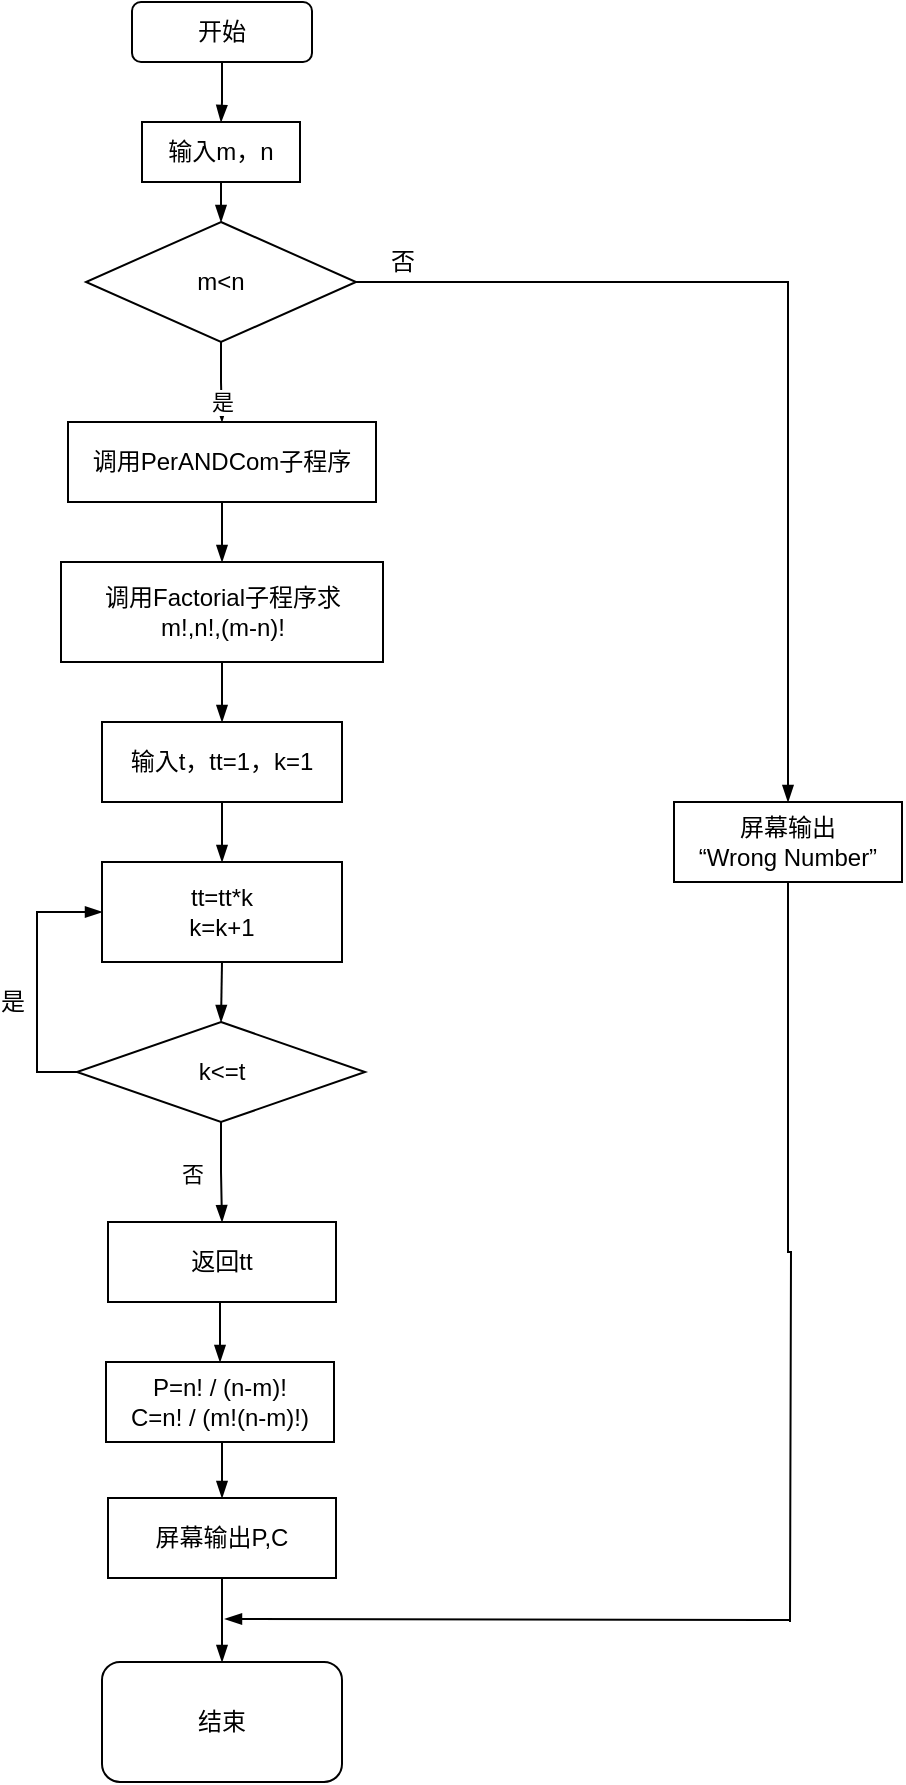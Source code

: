 <mxfile pages="1" version="11.2.9" type="device"><diagram id="AJi4g5S8gfUIYZrUR-KO" name="Page-1"><mxGraphModel dx="1221" dy="599" grid="1" gridSize="10" guides="1" tooltips="1" connect="1" arrows="1" fold="1" page="1" pageScale="1" pageWidth="827" pageHeight="1169" math="0" shadow="0"><root><mxCell id="0"/><mxCell id="1" parent="0"/><mxCell id="f55mgXLf-3909RvQA1nX-26" style="edgeStyle=orthogonalEdgeStyle;rounded=0;orthogonalLoop=1;jettySize=auto;html=1;exitX=0.5;exitY=1;exitDx=0;exitDy=0;endArrow=blockThin;endFill=1;" edge="1" parent="1" source="f55mgXLf-3909RvQA1nX-1" target="f55mgXLf-3909RvQA1nX-3"><mxGeometry relative="1" as="geometry"/></mxCell><mxCell id="f55mgXLf-3909RvQA1nX-1" value="开始" style="rounded=1;whiteSpace=wrap;html=1;" vertex="1" parent="1"><mxGeometry x="101" y="70" width="90" height="30" as="geometry"/></mxCell><mxCell id="f55mgXLf-3909RvQA1nX-27" style="edgeStyle=orthogonalEdgeStyle;rounded=0;orthogonalLoop=1;jettySize=auto;html=1;exitX=0.5;exitY=1;exitDx=0;exitDy=0;entryX=0.5;entryY=0;entryDx=0;entryDy=0;endArrow=blockThin;endFill=1;" edge="1" parent="1" source="f55mgXLf-3909RvQA1nX-3" target="f55mgXLf-3909RvQA1nX-6"><mxGeometry relative="1" as="geometry"/></mxCell><mxCell id="f55mgXLf-3909RvQA1nX-3" value="输入m，n" style="rounded=0;whiteSpace=wrap;html=1;" vertex="1" parent="1"><mxGeometry x="106" y="130" width="79" height="30" as="geometry"/></mxCell><mxCell id="f55mgXLf-3909RvQA1nX-28" value="是" style="edgeStyle=orthogonalEdgeStyle;rounded=0;orthogonalLoop=1;jettySize=auto;html=1;exitX=0.5;exitY=1;exitDx=0;exitDy=0;entryX=0.5;entryY=0;entryDx=0;entryDy=0;endArrow=blockThin;endFill=1;" edge="1" parent="1" source="f55mgXLf-3909RvQA1nX-6" target="f55mgXLf-3909RvQA1nX-7"><mxGeometry x="-0.006" y="-10" relative="1" as="geometry"><mxPoint as="offset"/></mxGeometry></mxCell><mxCell id="f55mgXLf-3909RvQA1nX-40" style="edgeStyle=orthogonalEdgeStyle;rounded=0;orthogonalLoop=1;jettySize=auto;html=1;exitX=1;exitY=0.5;exitDx=0;exitDy=0;endArrow=blockThin;endFill=1;entryX=0.5;entryY=0;entryDx=0;entryDy=0;" edge="1" parent="1" source="f55mgXLf-3909RvQA1nX-6" target="f55mgXLf-3909RvQA1nX-45"><mxGeometry relative="1" as="geometry"><mxPoint x="290" y="740.0" as="targetPoint"/></mxGeometry></mxCell><mxCell id="f55mgXLf-3909RvQA1nX-42" value="否" style="text;html=1;resizable=0;points=[];align=center;verticalAlign=middle;labelBackgroundColor=#ffffff;" vertex="1" connectable="0" parent="f55mgXLf-3909RvQA1nX-40"><mxGeometry x="-0.8" y="5" relative="1" as="geometry"><mxPoint x="-24.5" y="-5.5" as="offset"/></mxGeometry></mxCell><mxCell id="f55mgXLf-3909RvQA1nX-6" value="m&amp;lt;n" style="rhombus;whiteSpace=wrap;html=1;" vertex="1" parent="1"><mxGeometry x="78" y="180" width="135" height="60" as="geometry"/></mxCell><mxCell id="f55mgXLf-3909RvQA1nX-38" style="edgeStyle=orthogonalEdgeStyle;rounded=0;orthogonalLoop=1;jettySize=auto;html=1;exitX=0.5;exitY=1;exitDx=0;exitDy=0;entryX=0.5;entryY=0;entryDx=0;entryDy=0;endArrow=blockThin;endFill=1;" edge="1" parent="1" source="f55mgXLf-3909RvQA1nX-7" target="f55mgXLf-3909RvQA1nX-14"><mxGeometry relative="1" as="geometry"/></mxCell><mxCell id="f55mgXLf-3909RvQA1nX-7" value="调用PerANDCom子程序" style="rounded=0;whiteSpace=wrap;html=1;" vertex="1" parent="1"><mxGeometry x="69" y="280" width="154" height="40" as="geometry"/></mxCell><mxCell id="f55mgXLf-3909RvQA1nX-37" style="edgeStyle=orthogonalEdgeStyle;rounded=0;orthogonalLoop=1;jettySize=auto;html=1;exitX=0.5;exitY=1;exitDx=0;exitDy=0;entryX=0.5;entryY=0;entryDx=0;entryDy=0;endArrow=blockThin;endFill=1;" edge="1" parent="1" source="f55mgXLf-3909RvQA1nX-14" target="f55mgXLf-3909RvQA1nX-18"><mxGeometry relative="1" as="geometry"/></mxCell><mxCell id="f55mgXLf-3909RvQA1nX-14" value="调用Factorial子程序&lt;span&gt;求&lt;br&gt;m!,n!,(m-n)!&lt;/span&gt;" style="rounded=0;whiteSpace=wrap;html=1;" vertex="1" parent="1"><mxGeometry x="65.5" y="350" width="161" height="50" as="geometry"/></mxCell><mxCell id="f55mgXLf-3909RvQA1nX-36" style="edgeStyle=orthogonalEdgeStyle;rounded=0;orthogonalLoop=1;jettySize=auto;html=1;exitX=0.5;exitY=1;exitDx=0;exitDy=0;entryX=0.5;entryY=0;entryDx=0;entryDy=0;endArrow=blockThin;endFill=1;" edge="1" parent="1" source="f55mgXLf-3909RvQA1nX-18" target="f55mgXLf-3909RvQA1nX-21"><mxGeometry relative="1" as="geometry"/></mxCell><mxCell id="f55mgXLf-3909RvQA1nX-18" value="输入t，tt=1，k=1" style="rounded=0;whiteSpace=wrap;html=1;" vertex="1" parent="1"><mxGeometry x="86" y="430" width="120" height="40" as="geometry"/></mxCell><mxCell id="f55mgXLf-3909RvQA1nX-35" style="edgeStyle=orthogonalEdgeStyle;rounded=0;orthogonalLoop=1;jettySize=auto;html=1;exitX=0.5;exitY=1;exitDx=0;exitDy=0;entryX=0.5;entryY=0;entryDx=0;entryDy=0;endArrow=blockThin;endFill=1;" edge="1" parent="1" source="f55mgXLf-3909RvQA1nX-21" target="f55mgXLf-3909RvQA1nX-23"><mxGeometry relative="1" as="geometry"/></mxCell><mxCell id="f55mgXLf-3909RvQA1nX-21" value="tt=tt*k&lt;br&gt;k=k+1" style="rounded=0;whiteSpace=wrap;html=1;" vertex="1" parent="1"><mxGeometry x="86" y="500" width="120" height="50" as="geometry"/></mxCell><mxCell id="f55mgXLf-3909RvQA1nX-32" value="否" style="edgeStyle=orthogonalEdgeStyle;rounded=0;orthogonalLoop=1;jettySize=auto;html=1;exitX=0.5;exitY=1;exitDx=0;exitDy=0;entryX=0.5;entryY=0;entryDx=0;entryDy=0;endArrow=blockThin;endFill=1;" edge="1" parent="1" source="f55mgXLf-3909RvQA1nX-23" target="f55mgXLf-3909RvQA1nX-25"><mxGeometry x="0.023" y="-15" relative="1" as="geometry"><mxPoint as="offset"/></mxGeometry></mxCell><mxCell id="f55mgXLf-3909RvQA1nX-33" style="edgeStyle=orthogonalEdgeStyle;rounded=0;orthogonalLoop=1;jettySize=auto;html=1;exitX=0;exitY=0.5;exitDx=0;exitDy=0;entryX=0;entryY=0.5;entryDx=0;entryDy=0;endArrow=blockThin;endFill=1;" edge="1" parent="1" source="f55mgXLf-3909RvQA1nX-23" target="f55mgXLf-3909RvQA1nX-21"><mxGeometry relative="1" as="geometry"/></mxCell><mxCell id="f55mgXLf-3909RvQA1nX-34" value="是" style="text;html=1;resizable=0;points=[];align=center;verticalAlign=middle;labelBackgroundColor=#ffffff;" vertex="1" connectable="0" parent="f55mgXLf-3909RvQA1nX-33"><mxGeometry x="-0.429" y="-17" relative="1" as="geometry"><mxPoint x="-30" y="-17" as="offset"/></mxGeometry></mxCell><mxCell id="f55mgXLf-3909RvQA1nX-23" value="k&amp;lt;=t" style="rhombus;whiteSpace=wrap;html=1;" vertex="1" parent="1"><mxGeometry x="73.5" y="580" width="144" height="50" as="geometry"/></mxCell><mxCell id="f55mgXLf-3909RvQA1nX-39" style="edgeStyle=orthogonalEdgeStyle;rounded=0;orthogonalLoop=1;jettySize=auto;html=1;exitX=0.5;exitY=1;exitDx=0;exitDy=0;entryX=0.5;entryY=0;entryDx=0;entryDy=0;endArrow=blockThin;endFill=1;" edge="1" parent="1" source="f55mgXLf-3909RvQA1nX-25" target="f55mgXLf-3909RvQA1nX-43"><mxGeometry relative="1" as="geometry"/></mxCell><mxCell id="f55mgXLf-3909RvQA1nX-25" value="返回tt" style="rounded=0;whiteSpace=wrap;html=1;" vertex="1" parent="1"><mxGeometry x="89" y="680" width="114" height="40" as="geometry"/></mxCell><mxCell id="f55mgXLf-3909RvQA1nX-30" value="结束" style="rounded=1;whiteSpace=wrap;html=1;" vertex="1" parent="1"><mxGeometry x="86" y="900" width="120" height="60" as="geometry"/></mxCell><mxCell id="f55mgXLf-3909RvQA1nX-41" value="" style="endArrow=blockThin;html=1;endFill=1;" edge="1" parent="1"><mxGeometry width="50" height="50" relative="1" as="geometry"><mxPoint x="430" y="879" as="sourcePoint"/><mxPoint x="147.5" y="878.5" as="targetPoint"/></mxGeometry></mxCell><mxCell id="f55mgXLf-3909RvQA1nX-47" style="edgeStyle=orthogonalEdgeStyle;rounded=0;orthogonalLoop=1;jettySize=auto;html=1;exitX=0.5;exitY=1;exitDx=0;exitDy=0;entryX=0.5;entryY=0;entryDx=0;entryDy=0;endArrow=blockThin;endFill=1;" edge="1" parent="1" source="f55mgXLf-3909RvQA1nX-43" target="f55mgXLf-3909RvQA1nX-44"><mxGeometry relative="1" as="geometry"/></mxCell><mxCell id="f55mgXLf-3909RvQA1nX-43" value="P=n! / (n-m)!&lt;br&gt;C=n! / (m!(n-m)!)" style="rounded=0;whiteSpace=wrap;html=1;" vertex="1" parent="1"><mxGeometry x="88" y="750" width="114" height="40" as="geometry"/></mxCell><mxCell id="f55mgXLf-3909RvQA1nX-48" style="edgeStyle=orthogonalEdgeStyle;rounded=0;orthogonalLoop=1;jettySize=auto;html=1;exitX=0.5;exitY=1;exitDx=0;exitDy=0;entryX=0.5;entryY=0;entryDx=0;entryDy=0;endArrow=blockThin;endFill=1;" edge="1" parent="1" source="f55mgXLf-3909RvQA1nX-44" target="f55mgXLf-3909RvQA1nX-30"><mxGeometry relative="1" as="geometry"/></mxCell><mxCell id="f55mgXLf-3909RvQA1nX-44" value="屏幕输出P,C" style="rounded=0;whiteSpace=wrap;html=1;" vertex="1" parent="1"><mxGeometry x="89" y="818" width="114" height="40" as="geometry"/></mxCell><mxCell id="f55mgXLf-3909RvQA1nX-46" style="edgeStyle=orthogonalEdgeStyle;rounded=0;orthogonalLoop=1;jettySize=auto;html=1;exitX=0.5;exitY=1;exitDx=0;exitDy=0;endArrow=none;endFill=0;" edge="1" parent="1" source="f55mgXLf-3909RvQA1nX-45"><mxGeometry relative="1" as="geometry"><mxPoint x="430" y="880" as="targetPoint"/></mxGeometry></mxCell><mxCell id="f55mgXLf-3909RvQA1nX-45" value="屏幕输出&lt;br&gt;“Wrong Number”" style="rounded=0;whiteSpace=wrap;html=1;" vertex="1" parent="1"><mxGeometry x="372" y="470" width="114" height="40" as="geometry"/></mxCell></root></mxGraphModel></diagram></mxfile>